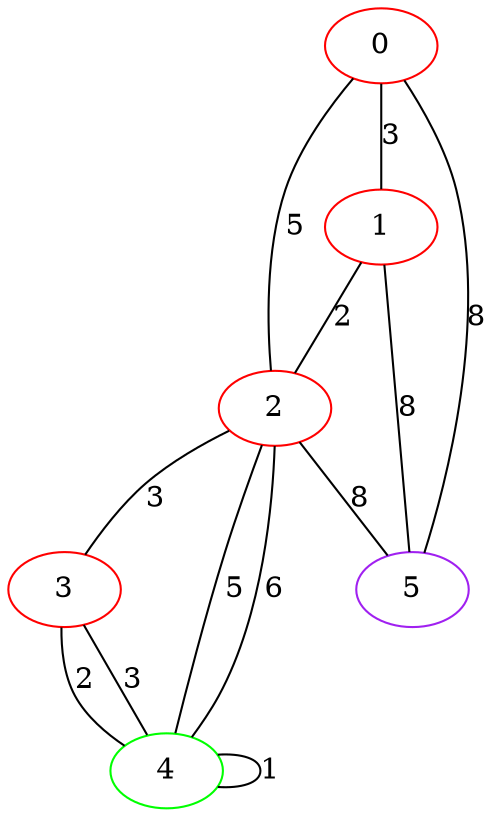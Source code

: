 graph "" {
0 [color=red, weight=1];
1 [color=red, weight=1];
2 [color=red, weight=1];
3 [color=red, weight=1];
4 [color=green, weight=2];
5 [color=purple, weight=4];
0 -- 1  [key=0, label=3];
0 -- 2  [key=0, label=5];
0 -- 5  [key=0, label=8];
1 -- 2  [key=0, label=2];
1 -- 5  [key=0, label=8];
2 -- 3  [key=0, label=3];
2 -- 4  [key=0, label=5];
2 -- 4  [key=1, label=6];
2 -- 5  [key=0, label=8];
3 -- 4  [key=0, label=2];
3 -- 4  [key=1, label=3];
4 -- 4  [key=0, label=1];
}
